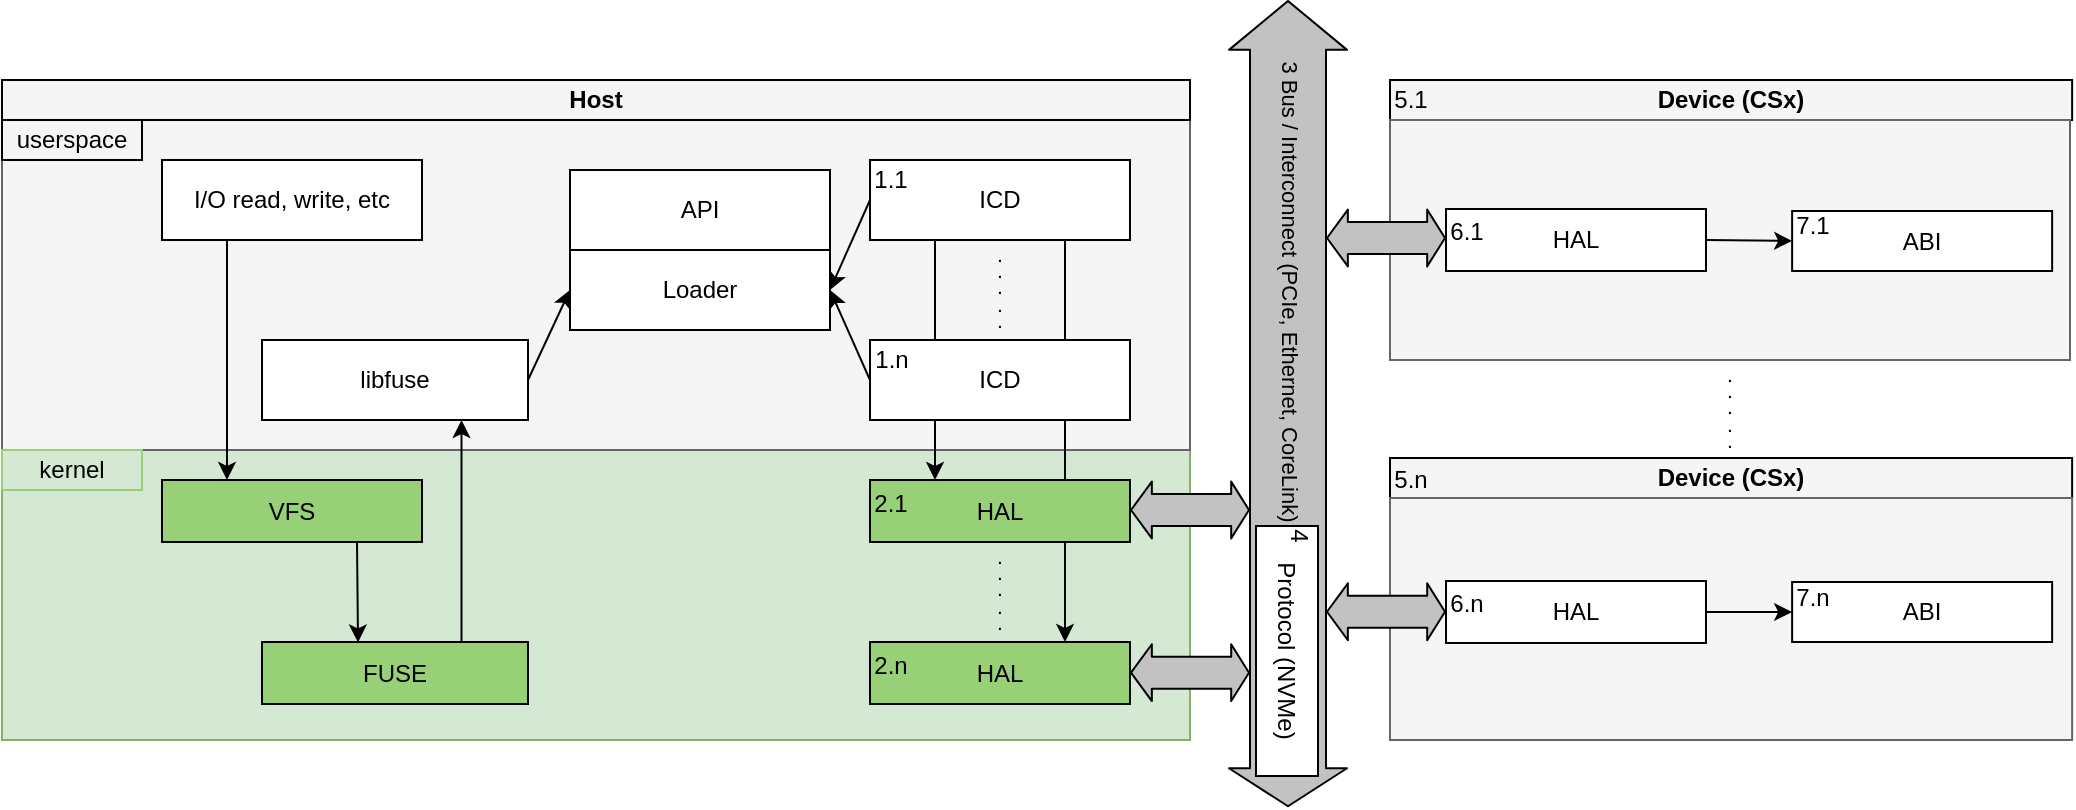 <mxfile version="15.0.6" type="device"><diagram id="S2L_fBp9i6U7t1u01zK_" name="Page-1"><mxGraphModel dx="1797" dy="418" grid="1" gridSize="10" guides="1" tooltips="1" connect="1" arrows="1" fold="1" page="1" pageScale="1" pageWidth="850" pageHeight="1100" math="0" shadow="0"><root><mxCell id="0"/><mxCell id="1" parent="0"/><mxCell id="i_0_BjyM4eRB5BnsNZBt-20" value="" style="rounded=0;whiteSpace=wrap;html=1;fillColor=#d5e8d4;strokeColor=#82b366;" parent="1" vertex="1"><mxGeometry x="-220" y="265" width="594" height="145" as="geometry"/></mxCell><mxCell id="i_0_BjyM4eRB5BnsNZBt-16" value="" style="rounded=0;whiteSpace=wrap;html=1;strokeColor=#666666;fontColor=#333333;fillColor=#F5F5F5;" parent="1" vertex="1"><mxGeometry x="-220" y="100" width="594" height="165" as="geometry"/></mxCell><mxCell id="i_0_BjyM4eRB5BnsNZBt-1" value="" style="group" parent="1" vertex="1" connectable="0"><mxGeometry x="64" y="125" width="130" height="40" as="geometry"/></mxCell><mxCell id="i_0_BjyM4eRB5BnsNZBt-2" value="&lt;div&gt;API&lt;/div&gt;" style="rounded=0;whiteSpace=wrap;html=1;" parent="i_0_BjyM4eRB5BnsNZBt-1" vertex="1"><mxGeometry width="130" height="40" as="geometry"/></mxCell><mxCell id="i_0_BjyM4eRB5BnsNZBt-4" value="" style="group" parent="1" vertex="1" connectable="0"><mxGeometry x="64" y="165" width="130" height="40" as="geometry"/></mxCell><mxCell id="i_0_BjyM4eRB5BnsNZBt-5" value="Loader" style="rounded=0;whiteSpace=wrap;html=1;" parent="i_0_BjyM4eRB5BnsNZBt-4" vertex="1"><mxGeometry width="130" height="40" as="geometry"/></mxCell><mxCell id="i_0_BjyM4eRB5BnsNZBt-10" value="" style="group" parent="1" vertex="1" connectable="0"><mxGeometry x="214" y="120" width="130" height="40" as="geometry"/></mxCell><mxCell id="i_0_BjyM4eRB5BnsNZBt-11" value="ICD" style="rounded=0;whiteSpace=wrap;html=1;" parent="i_0_BjyM4eRB5BnsNZBt-10" vertex="1"><mxGeometry width="130" height="40" as="geometry"/></mxCell><mxCell id="i_0_BjyM4eRB5BnsNZBt-12" value="&lt;div&gt;1.1&lt;/div&gt;" style="rounded=0;whiteSpace=wrap;html=1;labelBackgroundColor=none;strokeColor=none;fillColor=none;" parent="i_0_BjyM4eRB5BnsNZBt-10" vertex="1"><mxGeometry width="20.8" height="20" as="geometry"/></mxCell><mxCell id="i_0_BjyM4eRB5BnsNZBt-13" value="&lt;p style=&quot;line-height: 50%&quot;&gt;&lt;/p&gt;&lt;div&gt;.&lt;/div&gt;&lt;div&gt;.&lt;/div&gt;&lt;div&gt;.&lt;/div&gt;&lt;div&gt;.&lt;/div&gt;&lt;div&gt;.&lt;br&gt;&lt;/div&gt;&lt;p&gt;&lt;/p&gt;" style="text;html=1;strokeColor=none;fillColor=none;align=center;verticalAlign=middle;whiteSpace=wrap;rounded=0;dashed=1;fontSize=7;spacing=0;fontStyle=1" parent="1" vertex="1"><mxGeometry x="214" y="160" width="130" height="50" as="geometry"/></mxCell><mxCell id="i_0_BjyM4eRB5BnsNZBt-14" value="" style="endArrow=classic;html=1;fillColor=#ffffff;fontSize=10;exitX=0;exitY=0.5;exitDx=0;exitDy=0;entryX=1;entryY=0.5;entryDx=0;entryDy=0;" parent="1" source="i_0_BjyM4eRB5BnsNZBt-8" target="i_0_BjyM4eRB5BnsNZBt-5" edge="1"><mxGeometry width="50" height="50" relative="1" as="geometry"><mxPoint x="233" y="210" as="sourcePoint"/><mxPoint x="233" y="280" as="targetPoint"/><Array as="points"/></mxGeometry></mxCell><mxCell id="i_0_BjyM4eRB5BnsNZBt-15" value="" style="endArrow=classic;html=1;fillColor=#ffffff;fontSize=10;exitX=0;exitY=0.5;exitDx=0;exitDy=0;entryX=1;entryY=0.5;entryDx=0;entryDy=0;" parent="1" source="i_0_BjyM4eRB5BnsNZBt-11" target="i_0_BjyM4eRB5BnsNZBt-5" edge="1"><mxGeometry width="50" height="50" relative="1" as="geometry"><mxPoint x="224" y="210" as="sourcePoint"/><mxPoint x="144" y="160" as="targetPoint"/><Array as="points"/></mxGeometry></mxCell><mxCell id="i_0_BjyM4eRB5BnsNZBt-27" value="" style="endArrow=classic;html=1;fillColor=#ffffff;fontSize=10;exitX=0.25;exitY=0;exitDx=0;exitDy=0;entryX=0.25;entryY=0;entryDx=0;entryDy=0;" parent="1" source="i_0_BjyM4eRB5BnsNZBt-13" target="i_0_BjyM4eRB5BnsNZBt-22" edge="1"><mxGeometry width="50" height="50" relative="1" as="geometry"><mxPoint x="184" y="210" as="sourcePoint"/><mxPoint x="184" y="280" as="targetPoint"/><Array as="points"/></mxGeometry></mxCell><mxCell id="i_0_BjyM4eRB5BnsNZBt-24" value="" style="group" parent="1" vertex="1" connectable="0"><mxGeometry x="214" y="361" width="130" height="31" as="geometry"/></mxCell><mxCell id="i_0_BjyM4eRB5BnsNZBt-25" value="HAL" style="rounded=0;whiteSpace=wrap;html=1;fillColor=#97D077;" parent="i_0_BjyM4eRB5BnsNZBt-24" vertex="1"><mxGeometry width="130" height="31" as="geometry"/></mxCell><mxCell id="i_0_BjyM4eRB5BnsNZBt-26" value="&lt;div&gt;2.n&lt;/div&gt;" style="rounded=0;whiteSpace=wrap;html=1;labelBackgroundColor=none;strokeColor=none;fillColor=none;" parent="i_0_BjyM4eRB5BnsNZBt-24" vertex="1"><mxGeometry y="1.5" width="20.8" height="20" as="geometry"/></mxCell><mxCell id="i_0_BjyM4eRB5BnsNZBt-28" value="" style="endArrow=classic;html=1;fillColor=#ffffff;fontSize=10;exitX=0.75;exitY=0;exitDx=0;exitDy=0;entryX=0.75;entryY=0;entryDx=0;entryDy=0;" parent="1" source="i_0_BjyM4eRB5BnsNZBt-13" target="i_0_BjyM4eRB5BnsNZBt-25" edge="1"><mxGeometry width="50" height="50" relative="1" as="geometry"><mxPoint x="256.5" y="130" as="sourcePoint"/><mxPoint x="256.5" y="290" as="targetPoint"/><Array as="points"/></mxGeometry></mxCell><mxCell id="i_0_BjyM4eRB5BnsNZBt-21" value="" style="group" parent="1" vertex="1" connectable="0"><mxGeometry x="214" y="280" width="130" height="31" as="geometry"/></mxCell><mxCell id="i_0_BjyM4eRB5BnsNZBt-22" value="HAL" style="rounded=0;whiteSpace=wrap;html=1;fillColor=#97D077;" parent="i_0_BjyM4eRB5BnsNZBt-21" vertex="1"><mxGeometry width="130" height="31" as="geometry"/></mxCell><mxCell id="i_0_BjyM4eRB5BnsNZBt-23" value="&lt;div&gt;2.1&lt;/div&gt;" style="rounded=0;whiteSpace=wrap;html=1;labelBackgroundColor=none;strokeColor=none;fillColor=none;" parent="i_0_BjyM4eRB5BnsNZBt-21" vertex="1"><mxGeometry y="1.5" width="20.8" height="20" as="geometry"/></mxCell><mxCell id="i_0_BjyM4eRB5BnsNZBt-7" value="" style="group" parent="1" vertex="1" connectable="0"><mxGeometry x="214" y="210" width="130" height="40" as="geometry"/></mxCell><mxCell id="i_0_BjyM4eRB5BnsNZBt-8" value="ICD" style="rounded=0;whiteSpace=wrap;html=1;" parent="i_0_BjyM4eRB5BnsNZBt-7" vertex="1"><mxGeometry width="130" height="40" as="geometry"/></mxCell><mxCell id="i_0_BjyM4eRB5BnsNZBt-9" value="1.n" style="rounded=0;whiteSpace=wrap;html=1;labelBackgroundColor=none;strokeColor=none;fillColor=none;" parent="i_0_BjyM4eRB5BnsNZBt-7" vertex="1"><mxGeometry width="21.667" height="20" as="geometry"/></mxCell><mxCell id="i_0_BjyM4eRB5BnsNZBt-29" value="&lt;p style=&quot;line-height: 50%&quot;&gt;&lt;/p&gt;&lt;div&gt;.&lt;/div&gt;&lt;div&gt;.&lt;/div&gt;&lt;div&gt;.&lt;/div&gt;&lt;div&gt;.&lt;/div&gt;&lt;div&gt;.&lt;br&gt;&lt;/div&gt;&lt;p&gt;&lt;/p&gt;" style="text;html=1;strokeColor=none;fillColor=none;align=center;verticalAlign=middle;whiteSpace=wrap;rounded=0;dashed=1;fontSize=7;spacing=0;fontStyle=1" parent="1" vertex="1"><mxGeometry x="214" y="311" width="130" height="50" as="geometry"/></mxCell><mxCell id="i_0_BjyM4eRB5BnsNZBt-30" value="Host" style="text;html=1;align=center;verticalAlign=middle;whiteSpace=wrap;rounded=0;strokeColor=#000000;fillColor=#F5F5F5;fontStyle=1" parent="1" vertex="1"><mxGeometry x="-220" y="80" width="594" height="20" as="geometry"/></mxCell><mxCell id="i_0_BjyM4eRB5BnsNZBt-31" value="Device (CSx)" style="text;html=1;align=center;verticalAlign=middle;whiteSpace=wrap;rounded=0;strokeColor=#000000;fillColor=#F5F5F5;fontStyle=1" parent="1" vertex="1"><mxGeometry x="474" y="80" width="341.07" height="20" as="geometry"/></mxCell><mxCell id="i_0_BjyM4eRB5BnsNZBt-32" value="" style="shape=flexArrow;endArrow=classic;html=1;width=16;endSize=2.637;startArrow=block;fillColor=#C2C2C2;startSize=3.142;startWidth=11.402;endWidth=11.402;" parent="1" edge="1"><mxGeometry width="50" height="50" relative="1" as="geometry"><mxPoint x="344" y="295" as="sourcePoint"/><mxPoint x="404" y="295" as="targetPoint"/></mxGeometry></mxCell><mxCell id="i_0_BjyM4eRB5BnsNZBt-33" value="" style="shape=flexArrow;endArrow=classic;html=1;width=38;endSize=7.811;startArrow=block;fillColor=#C2C2C2;" parent="1" edge="1"><mxGeometry width="50" height="50" relative="1" as="geometry"><mxPoint x="423" y="443.63" as="sourcePoint"/><mxPoint x="423" y="40" as="targetPoint"/></mxGeometry></mxCell><mxCell id="i_0_BjyM4eRB5BnsNZBt-35" value="" style="shape=flexArrow;endArrow=classic;html=1;width=16;endSize=2.637;startArrow=block;fillColor=#C2C2C2;startSize=3.142;startWidth=11.402;endWidth=11.402;" parent="1" edge="1"><mxGeometry width="50" height="50" relative="1" as="geometry"><mxPoint x="344" y="376.33" as="sourcePoint"/><mxPoint x="404" y="376.33" as="targetPoint"/></mxGeometry></mxCell><mxCell id="i_0_BjyM4eRB5BnsNZBt-36" value="" style="rounded=0;whiteSpace=wrap;html=1;strokeColor=#666666;fontColor=#333333;fillColor=#F5F5F5;" parent="1" vertex="1"><mxGeometry x="474" y="100" width="340" height="120" as="geometry"/></mxCell><mxCell id="i_0_BjyM4eRB5BnsNZBt-37" value="&lt;div&gt;5.1&lt;/div&gt;" style="rounded=0;whiteSpace=wrap;html=1;labelBackgroundColor=none;strokeColor=none;fillColor=none;" parent="1" vertex="1"><mxGeometry x="474.0" y="80" width="20.8" height="20" as="geometry"/></mxCell><mxCell id="i_0_BjyM4eRB5BnsNZBt-38" value="&lt;p style=&quot;line-height: 50%&quot;&gt;&lt;/p&gt;&lt;div&gt;.&lt;/div&gt;&lt;div&gt;.&lt;/div&gt;&lt;div&gt;.&lt;/div&gt;&lt;div&gt;.&lt;/div&gt;&lt;div&gt;.&lt;br&gt;&lt;/div&gt;&lt;p&gt;&lt;/p&gt;" style="text;html=1;strokeColor=none;fillColor=none;align=center;verticalAlign=middle;whiteSpace=wrap;rounded=0;dashed=1;fontSize=7;spacing=0;fontStyle=1" parent="1" vertex="1"><mxGeometry x="579" y="220" width="130" height="50" as="geometry"/></mxCell><mxCell id="i_0_BjyM4eRB5BnsNZBt-39" value="Device (CSx)" style="text;html=1;align=center;verticalAlign=middle;whiteSpace=wrap;rounded=0;strokeColor=#000000;fillColor=#F5F5F5;fontStyle=1" parent="1" vertex="1"><mxGeometry x="474" y="269" width="341.07" height="20" as="geometry"/></mxCell><mxCell id="i_0_BjyM4eRB5BnsNZBt-40" value="" style="rounded=0;whiteSpace=wrap;html=1;strokeColor=#666666;fontColor=#333333;fillColor=#F5F5F5;" parent="1" vertex="1"><mxGeometry x="474" y="289" width="341.07" height="121" as="geometry"/></mxCell><mxCell id="i_0_BjyM4eRB5BnsNZBt-41" value="&lt;div&gt;5.n&lt;/div&gt;" style="rounded=0;whiteSpace=wrap;html=1;labelBackgroundColor=none;strokeColor=none;fillColor=none;" parent="1" vertex="1"><mxGeometry x="474.0" y="270" width="20.8" height="20" as="geometry"/></mxCell><mxCell id="i_0_BjyM4eRB5BnsNZBt-42" value="" style="group" parent="1" vertex="1" connectable="0"><mxGeometry x="675.07" y="331" width="130" height="30" as="geometry"/></mxCell><mxCell id="i_0_BjyM4eRB5BnsNZBt-43" value="&lt;div&gt;ABI&lt;/div&gt;" style="rounded=0;whiteSpace=wrap;html=1;" parent="i_0_BjyM4eRB5BnsNZBt-42" vertex="1"><mxGeometry width="130" height="30" as="geometry"/></mxCell><mxCell id="i_0_BjyM4eRB5BnsNZBt-44" value="&lt;div&gt;7.n&lt;/div&gt;" style="rounded=0;whiteSpace=wrap;html=1;labelBackgroundColor=none;strokeColor=none;fillColor=none;" parent="i_0_BjyM4eRB5BnsNZBt-42" vertex="1"><mxGeometry width="20.8" height="15" as="geometry"/></mxCell><mxCell id="i_0_BjyM4eRB5BnsNZBt-45" value="" style="group" parent="1" vertex="1" connectable="0"><mxGeometry x="502" y="330.5" width="130" height="31" as="geometry"/></mxCell><mxCell id="i_0_BjyM4eRB5BnsNZBt-46" value="HAL" style="rounded=0;whiteSpace=wrap;html=1;fillColor=#FFFFFF;" parent="i_0_BjyM4eRB5BnsNZBt-45" vertex="1"><mxGeometry width="130" height="31" as="geometry"/></mxCell><mxCell id="i_0_BjyM4eRB5BnsNZBt-47" value="&lt;div&gt;6.n&lt;/div&gt;" style="rounded=0;whiteSpace=wrap;html=1;labelBackgroundColor=none;strokeColor=none;fillColor=none;" parent="i_0_BjyM4eRB5BnsNZBt-45" vertex="1"><mxGeometry y="1.5" width="20.8" height="20" as="geometry"/></mxCell><mxCell id="i_0_BjyM4eRB5BnsNZBt-48" value="" style="group" parent="1" vertex="1" connectable="0"><mxGeometry x="675.07" y="145.5" width="130" height="30" as="geometry"/></mxCell><mxCell id="i_0_BjyM4eRB5BnsNZBt-49" value="&lt;div&gt;ABI&lt;/div&gt;" style="rounded=0;whiteSpace=wrap;html=1;" parent="i_0_BjyM4eRB5BnsNZBt-48" vertex="1"><mxGeometry width="130" height="30" as="geometry"/></mxCell><mxCell id="i_0_BjyM4eRB5BnsNZBt-50" value="&lt;div&gt;7.1&lt;/div&gt;" style="rounded=0;whiteSpace=wrap;html=1;labelBackgroundColor=none;strokeColor=none;fillColor=none;" parent="i_0_BjyM4eRB5BnsNZBt-48" vertex="1"><mxGeometry width="20.8" height="15" as="geometry"/></mxCell><mxCell id="i_0_BjyM4eRB5BnsNZBt-51" value="" style="group" parent="1" vertex="1" connectable="0"><mxGeometry x="502" y="144.5" width="130" height="31" as="geometry"/></mxCell><mxCell id="i_0_BjyM4eRB5BnsNZBt-52" value="HAL" style="rounded=0;whiteSpace=wrap;html=1;fillColor=#FFFFFF;" parent="i_0_BjyM4eRB5BnsNZBt-51" vertex="1"><mxGeometry width="130" height="31" as="geometry"/></mxCell><mxCell id="i_0_BjyM4eRB5BnsNZBt-53" value="&lt;div&gt;6.1&lt;/div&gt;" style="rounded=0;whiteSpace=wrap;html=1;labelBackgroundColor=none;strokeColor=none;fillColor=none;" parent="i_0_BjyM4eRB5BnsNZBt-51" vertex="1"><mxGeometry y="1.5" width="20.8" height="20" as="geometry"/></mxCell><mxCell id="i_0_BjyM4eRB5BnsNZBt-58" value="" style="shape=flexArrow;endArrow=classic;html=1;width=16;endSize=2.637;startArrow=block;fillColor=#C2C2C2;startSize=3.142;startWidth=11.402;endWidth=11.402;" parent="1" edge="1"><mxGeometry width="50" height="50" relative="1" as="geometry"><mxPoint x="442" y="345.88" as="sourcePoint"/><mxPoint x="502" y="345.88" as="targetPoint"/></mxGeometry></mxCell><mxCell id="i_0_BjyM4eRB5BnsNZBt-60" value="" style="shape=flexArrow;endArrow=classic;html=1;width=16;endSize=2.637;startArrow=block;fillColor=#C2C2C2;startSize=3.142;startWidth=11.402;endWidth=11.402;" parent="1" edge="1"><mxGeometry width="50" height="50" relative="1" as="geometry"><mxPoint x="442" y="159.0" as="sourcePoint"/><mxPoint x="502" y="159.0" as="targetPoint"/></mxGeometry></mxCell><mxCell id="i_0_BjyM4eRB5BnsNZBt-61" value="" style="endArrow=classic;html=1;fillColor=#ffffff;fontSize=10;exitX=1;exitY=0.5;exitDx=0;exitDy=0;entryX=0;entryY=1;entryDx=0;entryDy=0;" parent="1" source="i_0_BjyM4eRB5BnsNZBt-46" target="i_0_BjyM4eRB5BnsNZBt-44" edge="1"><mxGeometry width="50" height="50" relative="1" as="geometry"><mxPoint x="321.5" y="170" as="sourcePoint"/><mxPoint x="321.5" y="371" as="targetPoint"/><Array as="points"/></mxGeometry></mxCell><mxCell id="i_0_BjyM4eRB5BnsNZBt-62" value="" style="endArrow=classic;html=1;fillColor=#ffffff;fontSize=10;entryX=0;entryY=0.5;entryDx=0;entryDy=0;exitX=1;exitY=0.5;exitDx=0;exitDy=0;" parent="1" source="i_0_BjyM4eRB5BnsNZBt-52" target="i_0_BjyM4eRB5BnsNZBt-49" edge="1"><mxGeometry width="50" height="50" relative="1" as="geometry"><mxPoint x="659" y="183.17" as="sourcePoint"/><mxPoint x="713.07" y="205" as="targetPoint"/><Array as="points"/></mxGeometry></mxCell><mxCell id="i_0_BjyM4eRB5BnsNZBt-69" value="3 Bus / Interconnect (PCIe, Ethernet, CoreLink)" style="edgeLabel;html=1;align=center;verticalAlign=middle;resizable=0;points=[];labelBackgroundColor=none;rotation=90;" parent="1" vertex="1" connectable="0"><mxGeometry x="424.005" y="184.996" as="geometry"/></mxCell><mxCell id="i_0_BjyM4eRB5BnsNZBt-70" value="Protocol (NVMe)" style="rounded=0;whiteSpace=wrap;html=1;rotation=90;" parent="1" vertex="1"><mxGeometry x="360" y="350" width="125" height="31" as="geometry"/></mxCell><mxCell id="i_0_BjyM4eRB5BnsNZBt-75" value="4" style="rounded=0;whiteSpace=wrap;html=1;labelBackgroundColor=none;strokeColor=none;fillColor=none;rotation=90;" parent="1" vertex="1"><mxGeometry x="424.54" y="300" width="8.929" height="15" as="geometry"/></mxCell><mxCell id="i_0_BjyM4eRB5BnsNZBt-76" value="userspace" style="text;html=1;fillColor=none;align=center;verticalAlign=middle;whiteSpace=wrap;rounded=0;strokeColor=#000000;" parent="1" vertex="1"><mxGeometry x="-220" y="100" width="70" height="20" as="geometry"/></mxCell><mxCell id="i_0_BjyM4eRB5BnsNZBt-77" value="kernel" style="text;html=1;fillColor=none;align=center;verticalAlign=middle;whiteSpace=wrap;rounded=0;strokeColor=#97D077;" parent="1" vertex="1"><mxGeometry x="-220" y="265" width="70" height="20" as="geometry"/></mxCell><mxCell id="nUIsV-gCeC4iNbI2lIwb-1" value="" style="group" vertex="1" connectable="0" parent="1"><mxGeometry x="-90" y="210" width="133" height="40" as="geometry"/></mxCell><mxCell id="nUIsV-gCeC4iNbI2lIwb-2" value="libfuse" style="rounded=0;whiteSpace=wrap;html=1;" vertex="1" parent="nUIsV-gCeC4iNbI2lIwb-1"><mxGeometry width="133" height="40" as="geometry"/></mxCell><mxCell id="nUIsV-gCeC4iNbI2lIwb-3" value="" style="group" vertex="1" connectable="0" parent="1"><mxGeometry x="-140" y="280" width="130" height="31" as="geometry"/></mxCell><mxCell id="nUIsV-gCeC4iNbI2lIwb-4" value="VFS" style="rounded=0;whiteSpace=wrap;html=1;fillColor=#97D077;" vertex="1" parent="nUIsV-gCeC4iNbI2lIwb-3"><mxGeometry width="130" height="31" as="geometry"/></mxCell><mxCell id="nUIsV-gCeC4iNbI2lIwb-5" value="" style="group" vertex="1" connectable="0" parent="1"><mxGeometry x="-90" y="361" width="133" height="31" as="geometry"/></mxCell><mxCell id="nUIsV-gCeC4iNbI2lIwb-6" value="FUSE" style="rounded=0;whiteSpace=wrap;html=1;fillColor=#97D077;" vertex="1" parent="nUIsV-gCeC4iNbI2lIwb-5"><mxGeometry width="133" height="31" as="geometry"/></mxCell><mxCell id="nUIsV-gCeC4iNbI2lIwb-9" value="" style="endArrow=classic;html=1;fillColor=#ffffff;fontSize=10;exitX=0.25;exitY=1;exitDx=0;exitDy=0;entryX=0.25;entryY=0;entryDx=0;entryDy=0;" edge="1" parent="1" source="nUIsV-gCeC4iNbI2lIwb-8" target="nUIsV-gCeC4iNbI2lIwb-4"><mxGeometry width="50" height="50" relative="1" as="geometry"><mxPoint x="-44.5" y="306" as="sourcePoint"/><mxPoint x="-44.344" y="384.791" as="targetPoint"/><Array as="points"/></mxGeometry></mxCell><mxCell id="nUIsV-gCeC4iNbI2lIwb-10" value="" style="endArrow=classic;html=1;fillColor=#ffffff;fontSize=10;exitX=0.75;exitY=1;exitDx=0;exitDy=0;entryX=0.361;entryY=0.008;entryDx=0;entryDy=0;entryPerimeter=0;" edge="1" parent="1" source="nUIsV-gCeC4iNbI2lIwb-4" target="nUIsV-gCeC4iNbI2lIwb-6"><mxGeometry width="50" height="50" relative="1" as="geometry"><mxPoint x="-184.5" y="261" as="sourcePoint"/><mxPoint x="-57" y="362" as="targetPoint"/><Array as="points"/></mxGeometry></mxCell><mxCell id="nUIsV-gCeC4iNbI2lIwb-11" value="" style="endArrow=classic;html=1;fillColor=#ffffff;fontSize=10;exitX=0.75;exitY=0;exitDx=0;exitDy=0;entryX=0.75;entryY=1;entryDx=0;entryDy=0;" edge="1" parent="1" source="nUIsV-gCeC4iNbI2lIwb-6" target="nUIsV-gCeC4iNbI2lIwb-2"><mxGeometry width="50" height="50" relative="1" as="geometry"><mxPoint x="-150" y="351" as="sourcePoint"/><mxPoint x="-17" y="351" as="targetPoint"/><Array as="points"/></mxGeometry></mxCell><mxCell id="nUIsV-gCeC4iNbI2lIwb-16" value="" style="endArrow=classic;html=1;fillColor=#ffffff;fontSize=10;exitX=1;exitY=0.5;exitDx=0;exitDy=0;entryX=0;entryY=0.5;entryDx=0;entryDy=0;" edge="1" parent="1" source="nUIsV-gCeC4iNbI2lIwb-2" target="i_0_BjyM4eRB5BnsNZBt-5"><mxGeometry width="50" height="50" relative="1" as="geometry"><mxPoint x="224" y="240" as="sourcePoint"/><mxPoint x="204" y="195" as="targetPoint"/><Array as="points"/></mxGeometry></mxCell><mxCell id="nUIsV-gCeC4iNbI2lIwb-8" value="I/O read, write, etc" style="rounded=0;whiteSpace=wrap;html=1;" vertex="1" parent="1"><mxGeometry x="-140" y="120" width="130" height="40" as="geometry"/></mxCell></root></mxGraphModel></diagram></mxfile>